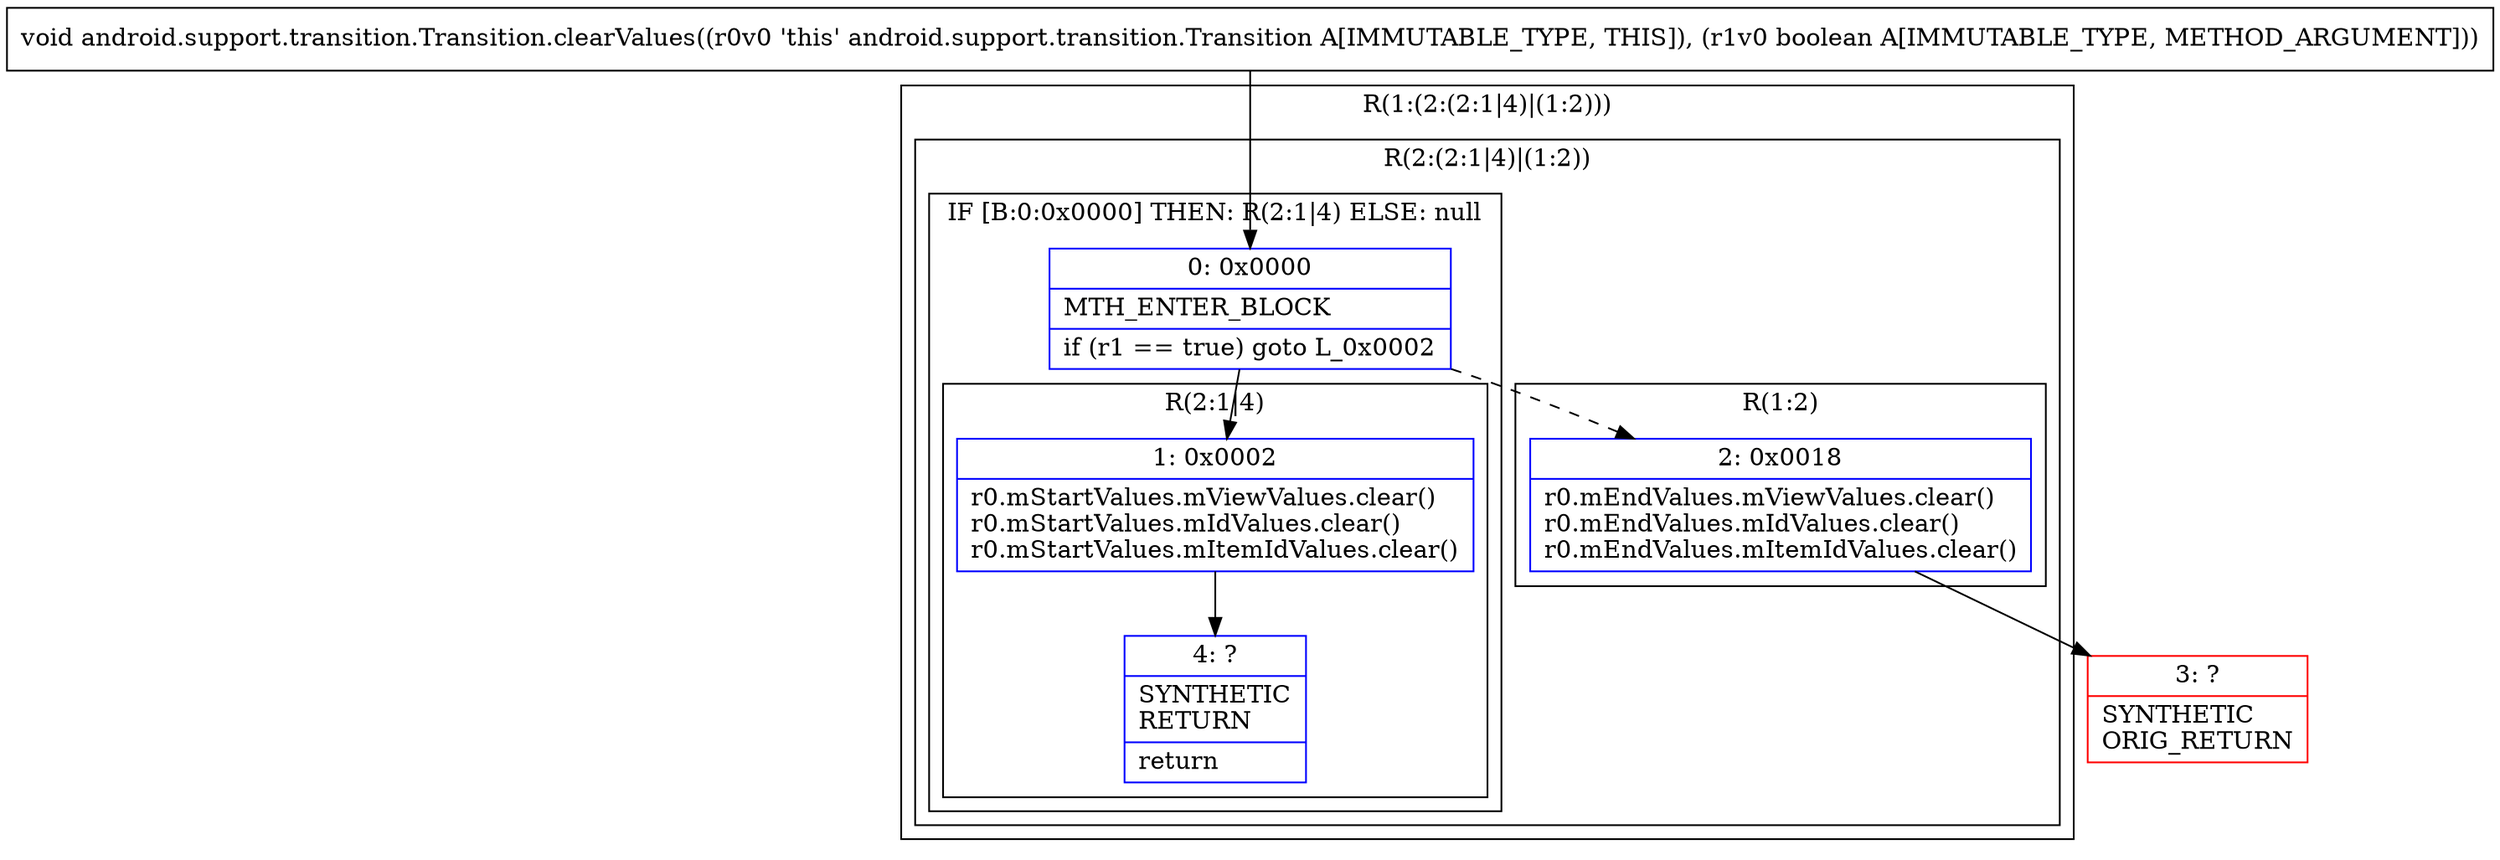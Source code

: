 digraph "CFG forandroid.support.transition.Transition.clearValues(Z)V" {
subgraph cluster_Region_1796108470 {
label = "R(1:(2:(2:1|4)|(1:2)))";
node [shape=record,color=blue];
subgraph cluster_Region_1502179122 {
label = "R(2:(2:1|4)|(1:2))";
node [shape=record,color=blue];
subgraph cluster_IfRegion_103201328 {
label = "IF [B:0:0x0000] THEN: R(2:1|4) ELSE: null";
node [shape=record,color=blue];
Node_0 [shape=record,label="{0\:\ 0x0000|MTH_ENTER_BLOCK\l|if (r1 == true) goto L_0x0002\l}"];
subgraph cluster_Region_324196067 {
label = "R(2:1|4)";
node [shape=record,color=blue];
Node_1 [shape=record,label="{1\:\ 0x0002|r0.mStartValues.mViewValues.clear()\lr0.mStartValues.mIdValues.clear()\lr0.mStartValues.mItemIdValues.clear()\l}"];
Node_4 [shape=record,label="{4\:\ ?|SYNTHETIC\lRETURN\l|return\l}"];
}
}
subgraph cluster_Region_197238783 {
label = "R(1:2)";
node [shape=record,color=blue];
Node_2 [shape=record,label="{2\:\ 0x0018|r0.mEndValues.mViewValues.clear()\lr0.mEndValues.mIdValues.clear()\lr0.mEndValues.mItemIdValues.clear()\l}"];
}
}
}
Node_3 [shape=record,color=red,label="{3\:\ ?|SYNTHETIC\lORIG_RETURN\l}"];
MethodNode[shape=record,label="{void android.support.transition.Transition.clearValues((r0v0 'this' android.support.transition.Transition A[IMMUTABLE_TYPE, THIS]), (r1v0 boolean A[IMMUTABLE_TYPE, METHOD_ARGUMENT])) }"];
MethodNode -> Node_0;
Node_0 -> Node_1;
Node_0 -> Node_2[style=dashed];
Node_1 -> Node_4;
Node_2 -> Node_3;
}

